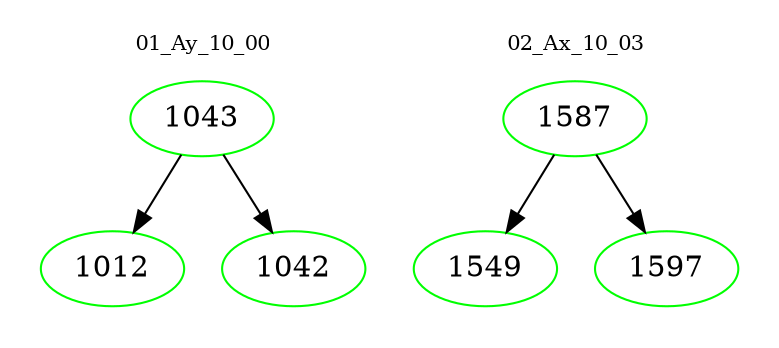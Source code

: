 digraph{
subgraph cluster_0 {
color = white
label = "01_Ay_10_00";
fontsize=10;
T0_1043 [label="1043", color="green"]
T0_1043 -> T0_1012 [color="black"]
T0_1012 [label="1012", color="green"]
T0_1043 -> T0_1042 [color="black"]
T0_1042 [label="1042", color="green"]
}
subgraph cluster_1 {
color = white
label = "02_Ax_10_03";
fontsize=10;
T1_1587 [label="1587", color="green"]
T1_1587 -> T1_1549 [color="black"]
T1_1549 [label="1549", color="green"]
T1_1587 -> T1_1597 [color="black"]
T1_1597 [label="1597", color="green"]
}
}
